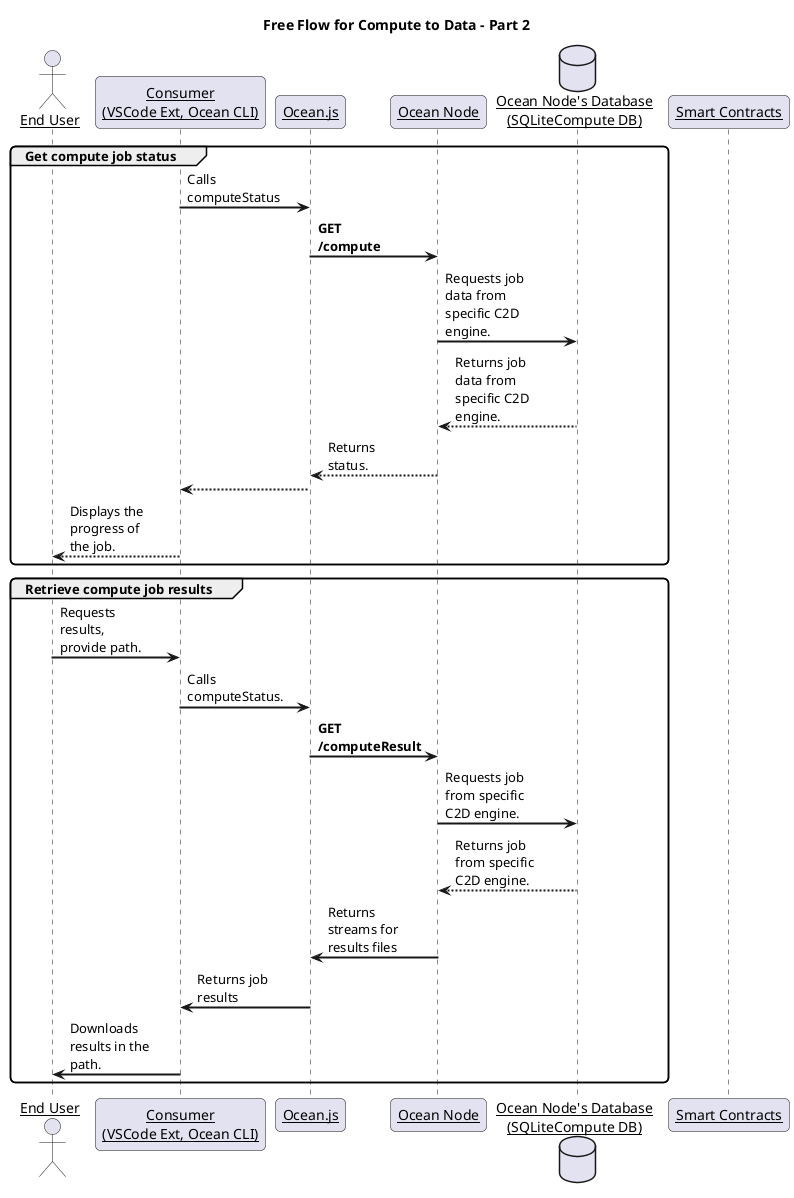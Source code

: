 @startuml "Free Flow for Compute to Data - Part 2"
title "Free Flow for Compute to Data - Part 2"

skinparam sequenceArrowThickness 2
skinparam roundcorner 10
skinparam maxmessagesize 85
skinparam sequenceParticipant underline

actor "End User" as end_user
participant "Consumer\n(VSCode Ext, Ocean CLI)" as consumer
participant "Ocean.js" as ocean_js
participant "Ocean Node" as ocean_node
database "Ocean Node's Database\n(SQLiteCompute DB)" as db
participant "Smart Contracts" as smart_contracts

group Get compute job status
    consumer -> ocean_js: Calls computeStatus
    ocean_js -> ocean_node: **GET /compute**
    ocean_node -> db: Requests job data from specific C2D engine.
    db --> ocean_node: Returns job data from specific C2D engine.
    ocean_node --> ocean_js: Returns status.
    ocean_js --> consumer
    consumer --> end_user: Displays the progress of the job.
end group

group Retrieve compute job results
    end_user -> consumer: Requests results, provide path.
    consumer -> ocean_js: Calls computeStatus.
    ocean_js -> ocean_node: **GET /computeResult**
    ocean_node -> db: Requests job from specific C2D engine.
    db --> ocean_node: Returns job from specific C2D engine.
    ocean_node -> ocean_js: Returns streams for results files
    ocean_js -> consumer: Returns job results
    consumer -> end_user: Downloads results in the path.
end group

@enduml